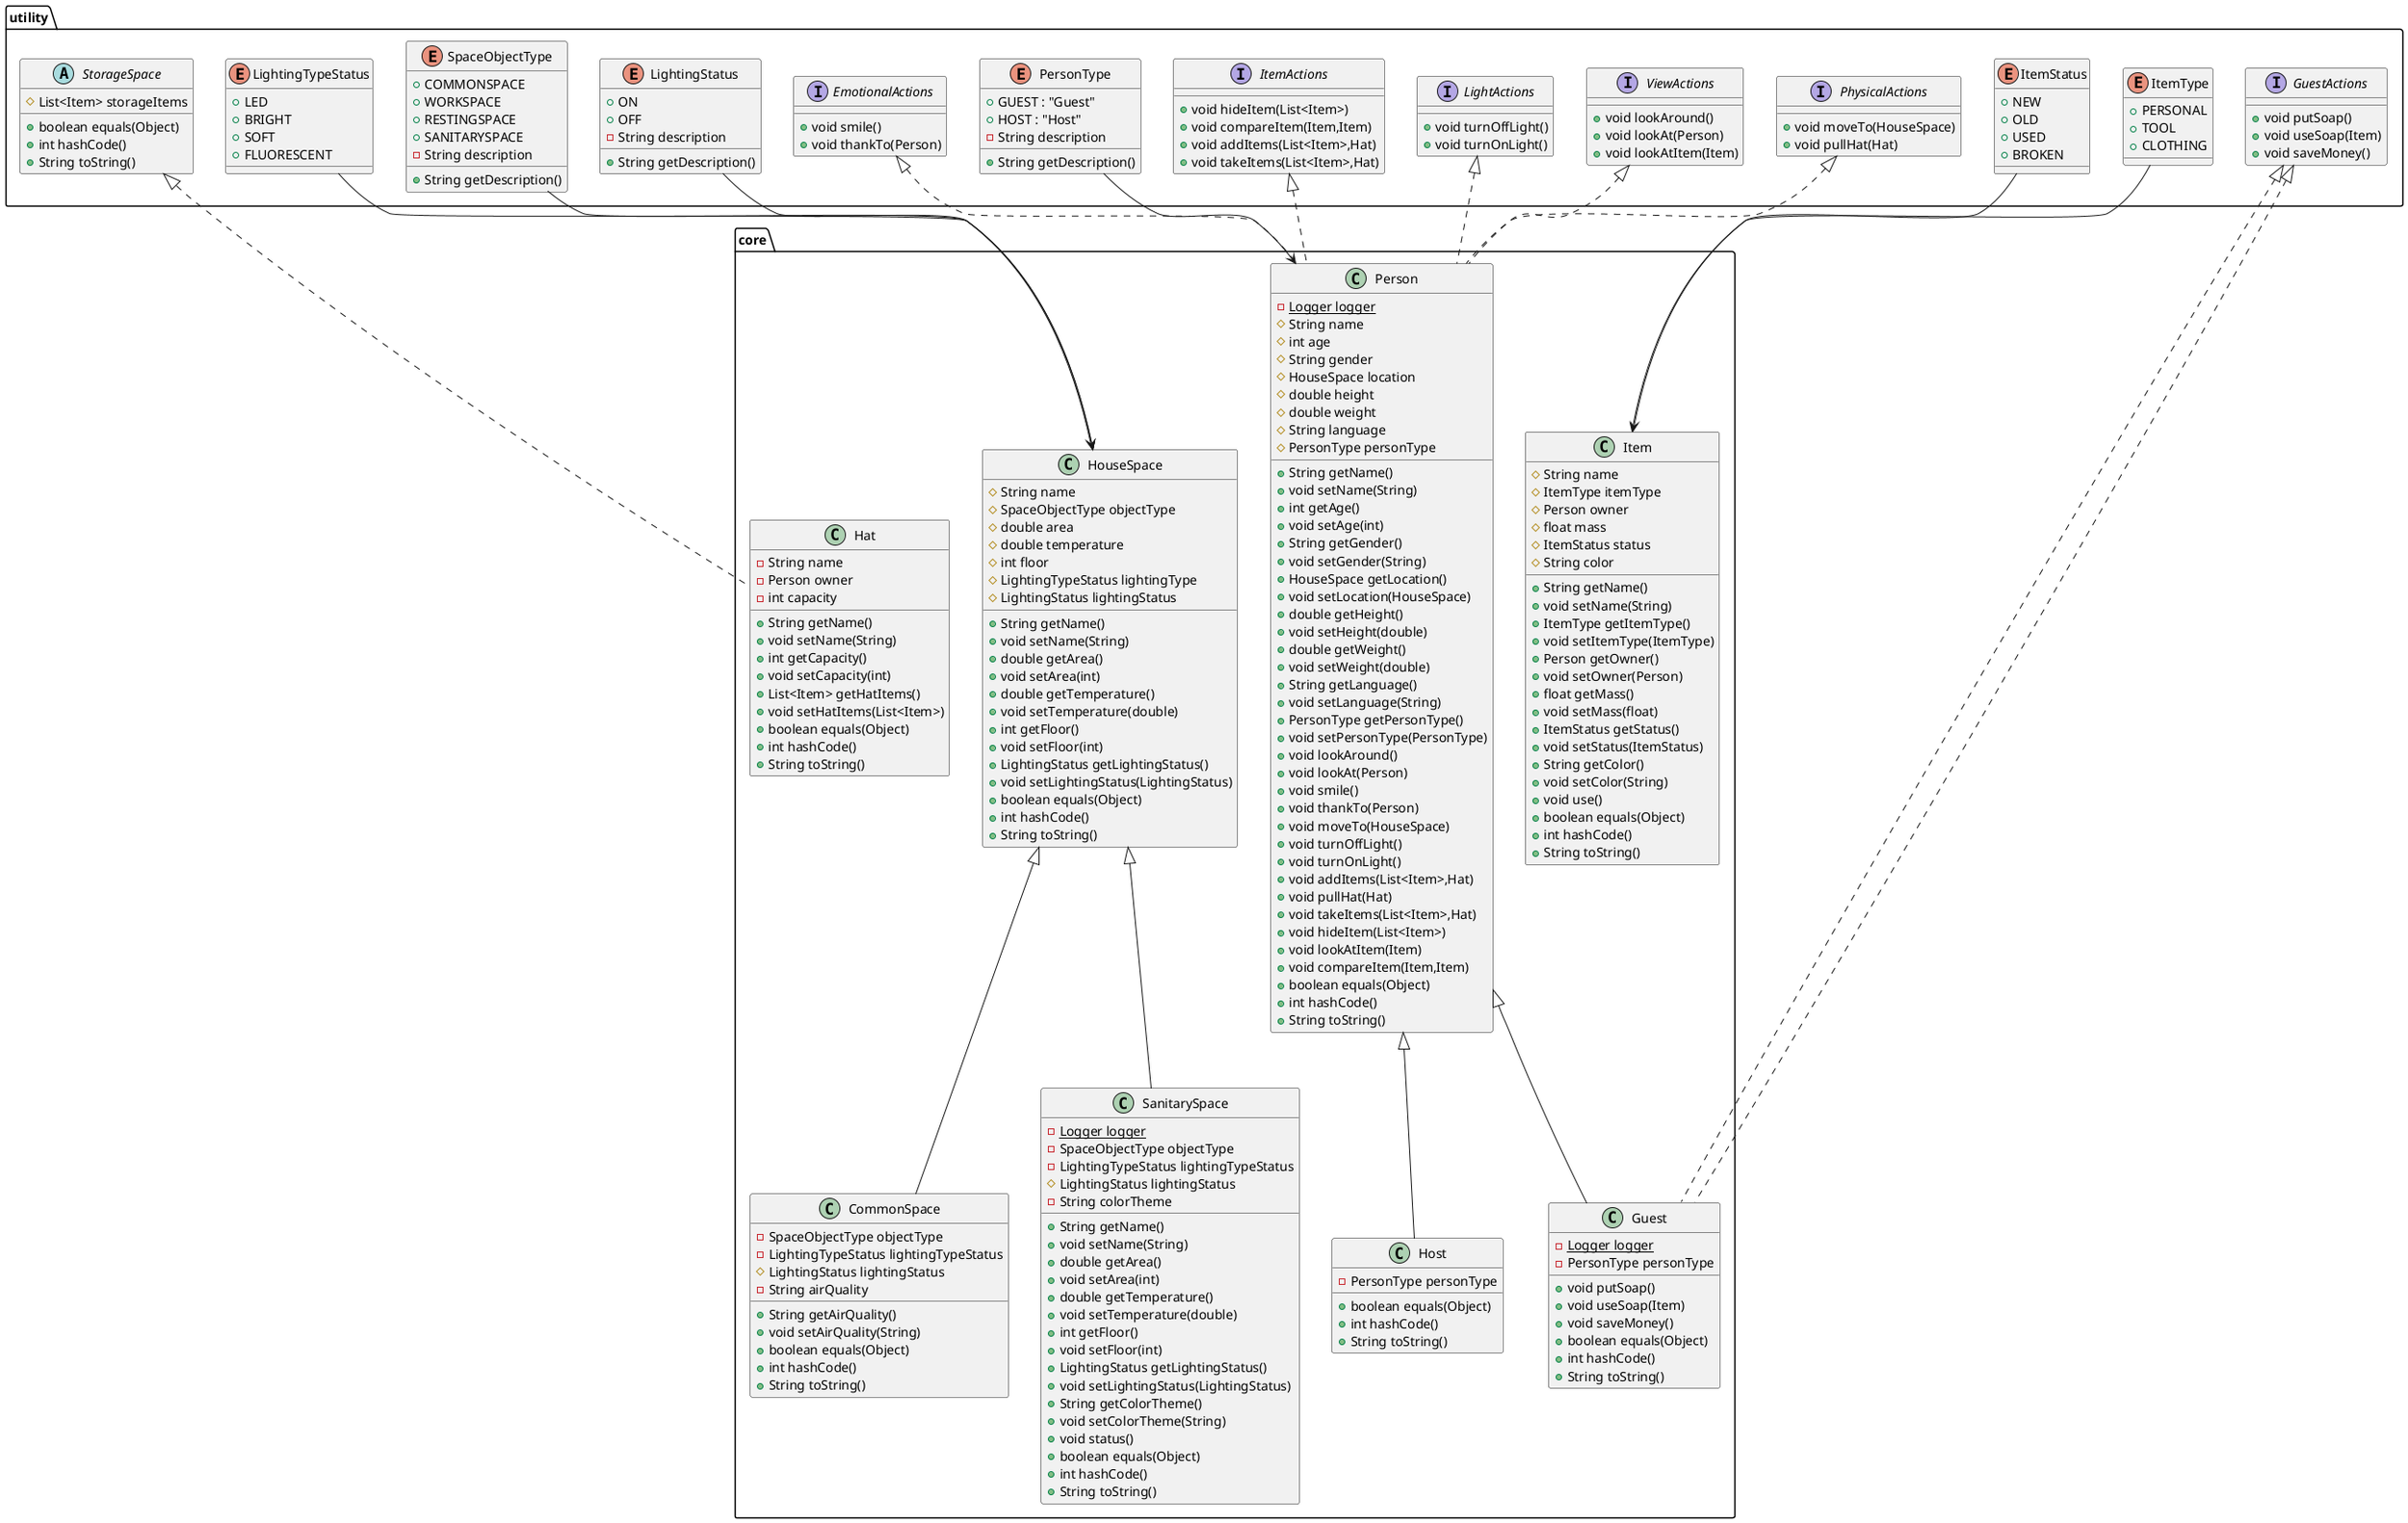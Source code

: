 @startuml

' Lớp core.Item
class core.Item {
  # String name
  # ItemType itemType
  # Person owner
  # float mass
  # ItemStatus status
  # String color
  + String getName()
  + void setName(String)
  + ItemType getItemType()
  + void setItemType(ItemType)
  + Person getOwner()
  + void setOwner(Person)
  + float getMass()
  + void setMass(float)
  + ItemStatus getStatus()
  + void setStatus(ItemStatus)
  + String getColor()
  + void setColor(String)
  + void use()
  + boolean equals(Object)
  + int hashCode()
  + String toString()
}

' Enum utility.ItemType
enum utility.ItemType {
  + PERSONAL
  + TOOL
  + CLOTHING
}

' Interface utility.EmotionalActions
interface utility.EmotionalActions {
  + void smile()
  + void thankTo(Person)
}

' Lớp core.Guest kế thừa core.Person và implement utility.GuestActions
class core.Guest {
  - {static} Logger logger
  - PersonType personType
  + void putSoap()
  + void useSoap(Item)
  + void saveMoney()
  + boolean equals(Object)
  + int hashCode()
  + String toString()
}

core.Person <|-- core.Guest
utility.GuestActions <|.. core.Guest

' Lớp core.CommonSpace kế thừa core.HouseSpace
class core.CommonSpace {
  - SpaceObjectType objectType
  - LightingTypeStatus lightingTypeStatus
  # LightingStatus lightingStatus
  - String airQuality
  + String getAirQuality()
  + void setAirQuality(String)
  + boolean equals(Object)
  + int hashCode()
  + String toString()
}

core.HouseSpace <|-- core.CommonSpace

' Abstract class utility.StorageSpace
abstract class utility.StorageSpace {
  # List<Item> storageItems
  + boolean equals(Object)
  + int hashCode()
  + String toString()
}

' Enum utility.SpaceObjectType
enum utility.SpaceObjectType {
  + COMMONSPACE
  + WORKSPACE
  + RESTINGSPACE
  + SANITARYSPACE
  - String description
  + String getDescription()
}

' Interface utility.ViewActions
interface utility.ViewActions {
  + void lookAround()
  + void lookAt(Person)
  + void lookAtItem(Item)
}

' Lớp core.SanitarySpace kế thừa core.HouseSpace
class core.SanitarySpace {
  - {static} Logger logger
  - SpaceObjectType objectType
  - LightingTypeStatus lightingTypeStatus
  # LightingStatus lightingStatus
  - String colorTheme
  + String getName()
  + void setName(String)
  + double getArea()
  + void setArea(int)
  + double getTemperature()
  + void setTemperature(double)
  + int getFloor()
  + void setFloor(int)
  + LightingStatus getLightingStatus()
  + void setLightingStatus(LightingStatus)
  + String getColorTheme()
  + void setColorTheme(String)
  + void status()
  + boolean equals(Object)
  + int hashCode()
  + String toString()
}

core.HouseSpace <|-- core.SanitarySpace

' Lớp core.HouseSpace
class core.HouseSpace {
  # String name
  # SpaceObjectType objectType
  # double area
  # double temperature
  # int floor
  # LightingTypeStatus lightingType
  # LightingStatus lightingStatus
  + String getName()
  + void setName(String)
  + double getArea()
  + void setArea(int)
  + double getTemperature()
  + void setTemperature(double)
  + int getFloor()
  + void setFloor(int)
  + LightingStatus getLightingStatus()
  + void setLightingStatus(LightingStatus)
  + boolean equals(Object)
  + int hashCode()
  + String toString()
}

' Enum utility.LightingStatus
enum utility.LightingStatus {
  + ON
  + OFF
  - String description
  + String getDescription()
}

' Enum utility.LightingTypeStatus
enum utility.LightingTypeStatus {
  + LED
  + BRIGHT
  + SOFT
  + FLUORESCENT
}

' Lớp core.Hat
class core.Hat {
  - String name
  - Person owner
  - int capacity
  + String getName()
  + void setName(String)
  + int getCapacity()
  + void setCapacity(int)
  + List<Item> getHatItems()
  + void setHatItems(List<Item>)
  + boolean equals(Object)
  + int hashCode()
  + String toString()
}

' Lớp core.Person
class core.Person {
  - {static} Logger logger
  # String name
  # int age
  # String gender
  # HouseSpace location
  # double height
  # double weight
  # String language
  # PersonType personType
  + String getName()
  + void setName(String)
  + int getAge()
  + void setAge(int)
  + String getGender()
  + void setGender(String)
  + HouseSpace getLocation()
  + void setLocation(HouseSpace)
  + double getHeight()
  + void setHeight(double)
  + double getWeight()
  + void setWeight(double)
  + String getLanguage()
  + void setLanguage(String)
  + PersonType getPersonType()
  + void setPersonType(PersonType)
  + void lookAround()
  + void lookAt(Person)
  + void smile()
  + void thankTo(Person)
  + void moveTo(HouseSpace)
  + void turnOffLight()
  + void turnOnLight()
  + void addItems(List<Item>,Hat)
  + void pullHat(Hat)
  + void takeItems(List<Item>,Hat)
  + void hideItem(List<Item>)
  + void lookAtItem(Item)
  + void compareItem(Item,Item)
  + boolean equals(Object)
  + int hashCode()
  + String toString()
}

' Interface utility.LightActions
interface utility.LightActions {
  + void turnOffLight()
  + void turnOnLight()
}

' Interface utility.ItemActions
interface utility.ItemActions {
  + void hideItem(List<Item>)
  + void compareItem(Item,Item)
  + void addItems(List<Item>,Hat)
  + void takeItems(List<Item>,Hat)
}

' Enum utility.ItemStatus
enum utility.ItemStatus {
  + NEW
  + OLD
  + USED
  + BROKEN
}

' Interface utility.GuestActions
interface utility.GuestActions {
  + void putSoap()
  + void useSoap(Item)
  + void saveMoney()
}

' Interface utility.PhysicalActions
interface utility.PhysicalActions {
  + void moveTo(HouseSpace)
  + void pullHat(Hat)
}

' Lớp core.Host
class core.Host {
  - PersonType personType
  + boolean equals(Object)
  + int hashCode()
  + String toString()
}

core.Person <|-- core.Host

' Các liên kết
utility.GuestActions <|.. core.Guest
utility.LightActions <|.. core.Person
utility.ItemActions <|.. core.Person
utility.PhysicalActions <|.. core.Person
utility.ViewActions <|.. core.Person
utility.EmotionalActions <|.. core.Person

' Các liên kết enum
utility.ItemType --> core.Item
utility.ItemStatus --> core.Item
utility.LightingStatus --> core.HouseSpace
utility.LightingTypeStatus --> core.HouseSpace
utility.SpaceObjectType --> core.HouseSpace
utility.PersonType --> core.Person
utility.StorageSpace <|.. core.Hat

' Enum PersonType với mô tả và phương thức
enum utility.PersonType {
  + GUEST : "Guest"
  + HOST : "Host"
  - String description
  + String getDescription()
}

@enduml
